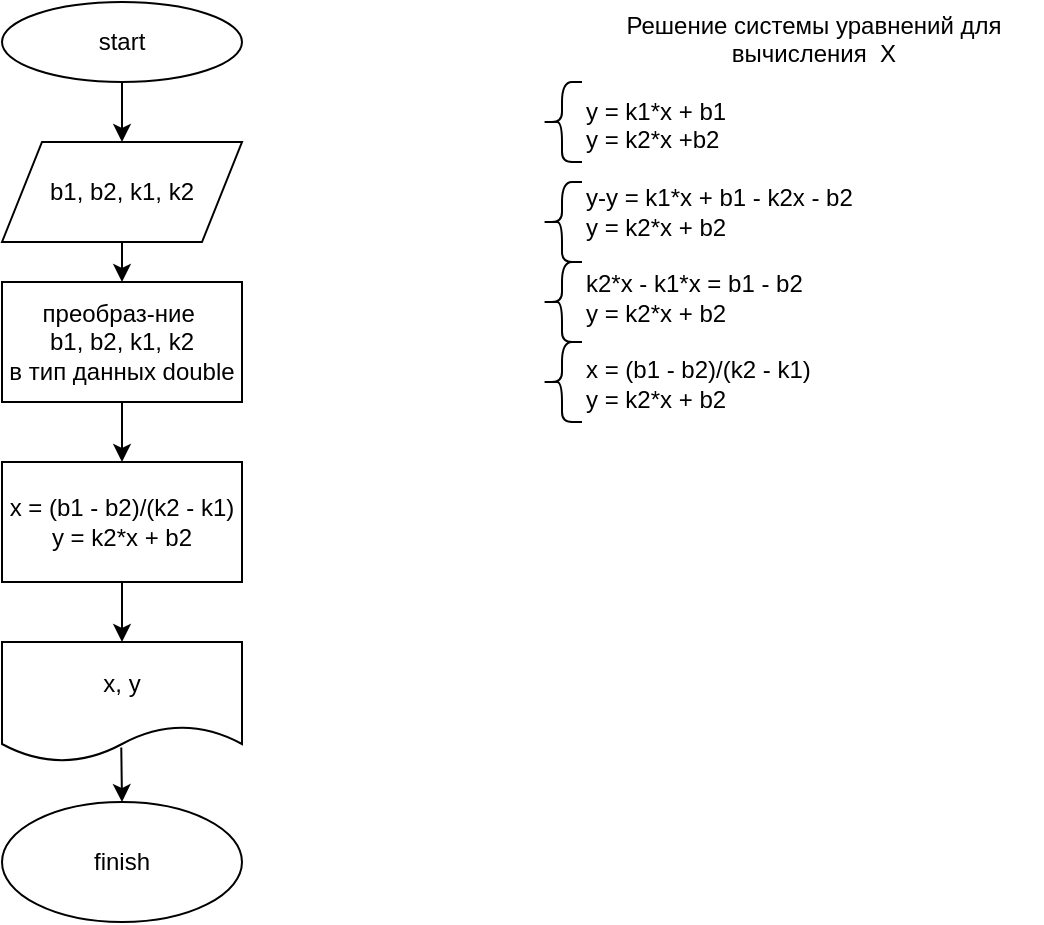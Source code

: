 <mxfile>
    <diagram id="PxXBo9-BBrzHgfg8szYD" name="Страница 1">
        <mxGraphModel dx="975" dy="367" grid="1" gridSize="10" guides="1" tooltips="1" connect="1" arrows="1" fold="1" page="1" pageScale="1" pageWidth="827" pageHeight="1169" background="#ffffff" math="0" shadow="0">
            <root>
                <mxCell id="0"/>
                <mxCell id="1" parent="0"/>
                <mxCell id="2" value="start" style="ellipse;whiteSpace=wrap;html=1;" vertex="1" parent="1">
                    <mxGeometry x="110" y="40" width="120" height="40" as="geometry"/>
                </mxCell>
                <mxCell id="3" value="b1, b2, k1, k2" style="shape=parallelogram;perimeter=parallelogramPerimeter;whiteSpace=wrap;html=1;fixedSize=1;" vertex="1" parent="1">
                    <mxGeometry x="110" y="110" width="120" height="50" as="geometry"/>
                </mxCell>
                <mxCell id="4" value="преобраз-ние&amp;nbsp;&lt;br&gt;b1, b2, k1, k2&lt;br&gt;в тип данных double" style="rounded=0;whiteSpace=wrap;html=1;" vertex="1" parent="1">
                    <mxGeometry x="110" y="180" width="120" height="60" as="geometry"/>
                </mxCell>
                <mxCell id="5" value="x = (b1 - b2)/(k2 - k1)&lt;br&gt;y = k2*x + b2" style="rounded=0;whiteSpace=wrap;html=1;" vertex="1" parent="1">
                    <mxGeometry x="110" y="270" width="120" height="60" as="geometry"/>
                </mxCell>
                <mxCell id="6" value="x, y" style="shape=document;whiteSpace=wrap;html=1;boundedLbl=1;" vertex="1" parent="1">
                    <mxGeometry x="110" y="360" width="120" height="60" as="geometry"/>
                </mxCell>
                <mxCell id="7" value="finish" style="ellipse;whiteSpace=wrap;html=1;" vertex="1" parent="1">
                    <mxGeometry x="110" y="440" width="120" height="60" as="geometry"/>
                </mxCell>
                <mxCell id="8" value="" style="endArrow=classic;html=1;entryX=0.5;entryY=0;entryDx=0;entryDy=0;exitX=0.5;exitY=1;exitDx=0;exitDy=0;" edge="1" parent="1" source="2" target="3">
                    <mxGeometry width="50" height="50" relative="1" as="geometry">
                        <mxPoint x="390" y="370" as="sourcePoint"/>
                        <mxPoint x="440" y="320" as="targetPoint"/>
                    </mxGeometry>
                </mxCell>
                <mxCell id="9" value="" style="endArrow=classic;html=1;entryX=0.5;entryY=0;entryDx=0;entryDy=0;exitX=0.5;exitY=1;exitDx=0;exitDy=0;" edge="1" parent="1" source="3" target="4">
                    <mxGeometry width="50" height="50" relative="1" as="geometry">
                        <mxPoint x="390" y="280" as="sourcePoint"/>
                        <mxPoint x="440" y="230" as="targetPoint"/>
                    </mxGeometry>
                </mxCell>
                <mxCell id="10" value="" style="endArrow=classic;html=1;entryX=0.5;entryY=0;entryDx=0;entryDy=0;exitX=0.5;exitY=1;exitDx=0;exitDy=0;" edge="1" parent="1" source="4" target="5">
                    <mxGeometry width="50" height="50" relative="1" as="geometry">
                        <mxPoint x="320" y="270" as="sourcePoint"/>
                        <mxPoint x="440" y="230" as="targetPoint"/>
                    </mxGeometry>
                </mxCell>
                <mxCell id="11" value="" style="endArrow=classic;html=1;entryX=0.5;entryY=0;entryDx=0;entryDy=0;exitX=0.5;exitY=1;exitDx=0;exitDy=0;" edge="1" parent="1" source="5" target="6">
                    <mxGeometry width="50" height="50" relative="1" as="geometry">
                        <mxPoint x="390" y="280" as="sourcePoint"/>
                        <mxPoint x="440" y="230" as="targetPoint"/>
                    </mxGeometry>
                </mxCell>
                <mxCell id="12" value="" style="endArrow=classic;html=1;entryX=0.5;entryY=0;entryDx=0;entryDy=0;exitX=0.497;exitY=0.879;exitDx=0;exitDy=0;exitPerimeter=0;" edge="1" parent="1" source="6" target="7">
                    <mxGeometry width="50" height="50" relative="1" as="geometry">
                        <mxPoint x="390" y="460" as="sourcePoint"/>
                        <mxPoint x="440" y="410" as="targetPoint"/>
                    </mxGeometry>
                </mxCell>
                <mxCell id="13" value="&lt;div style=&quot;text-align: center&quot;&gt;&lt;span&gt;Решение системы уравнений для вычисления&amp;nbsp; X&lt;/span&gt;&lt;/div&gt;&lt;div style=&quot;text-align: center&quot;&gt;&lt;br&gt;&lt;/div&gt;y = k1*x + b1&lt;br&gt;y = k2*x +b2&lt;br&gt;&lt;br&gt;y-y = k1*x + b1 - k2x - b2&lt;br&gt;y = k2*x + b2&lt;br&gt;&lt;br&gt;k2*x - k1*x = b1 - b2&lt;br&gt;y = k2*x + b2&lt;br&gt;&lt;br&gt;x = (b1 - b2)/(k2 - k1)&lt;br&gt;y = k2*x + b2" style="text;html=1;strokeColor=none;fillColor=none;align=left;verticalAlign=middle;whiteSpace=wrap;rounded=0;" vertex="1" parent="1">
                    <mxGeometry x="400" y="70" width="230" height="150" as="geometry"/>
                </mxCell>
                <mxCell id="14" value="" style="shape=curlyBracket;whiteSpace=wrap;html=1;rounded=1;" vertex="1" parent="1">
                    <mxGeometry x="380" y="80" width="20" height="40" as="geometry"/>
                </mxCell>
                <mxCell id="15" value="" style="shape=curlyBracket;whiteSpace=wrap;html=1;rounded=1;" vertex="1" parent="1">
                    <mxGeometry x="380" y="130" width="20" height="40" as="geometry"/>
                </mxCell>
                <mxCell id="16" value="" style="shape=curlyBracket;whiteSpace=wrap;html=1;rounded=1;" vertex="1" parent="1">
                    <mxGeometry x="380" y="170" width="20" height="40" as="geometry"/>
                </mxCell>
                <mxCell id="17" value="" style="shape=curlyBracket;whiteSpace=wrap;html=1;rounded=1;" vertex="1" parent="1">
                    <mxGeometry x="380" y="210" width="20" height="40" as="geometry"/>
                </mxCell>
            </root>
        </mxGraphModel>
    </diagram>
</mxfile>